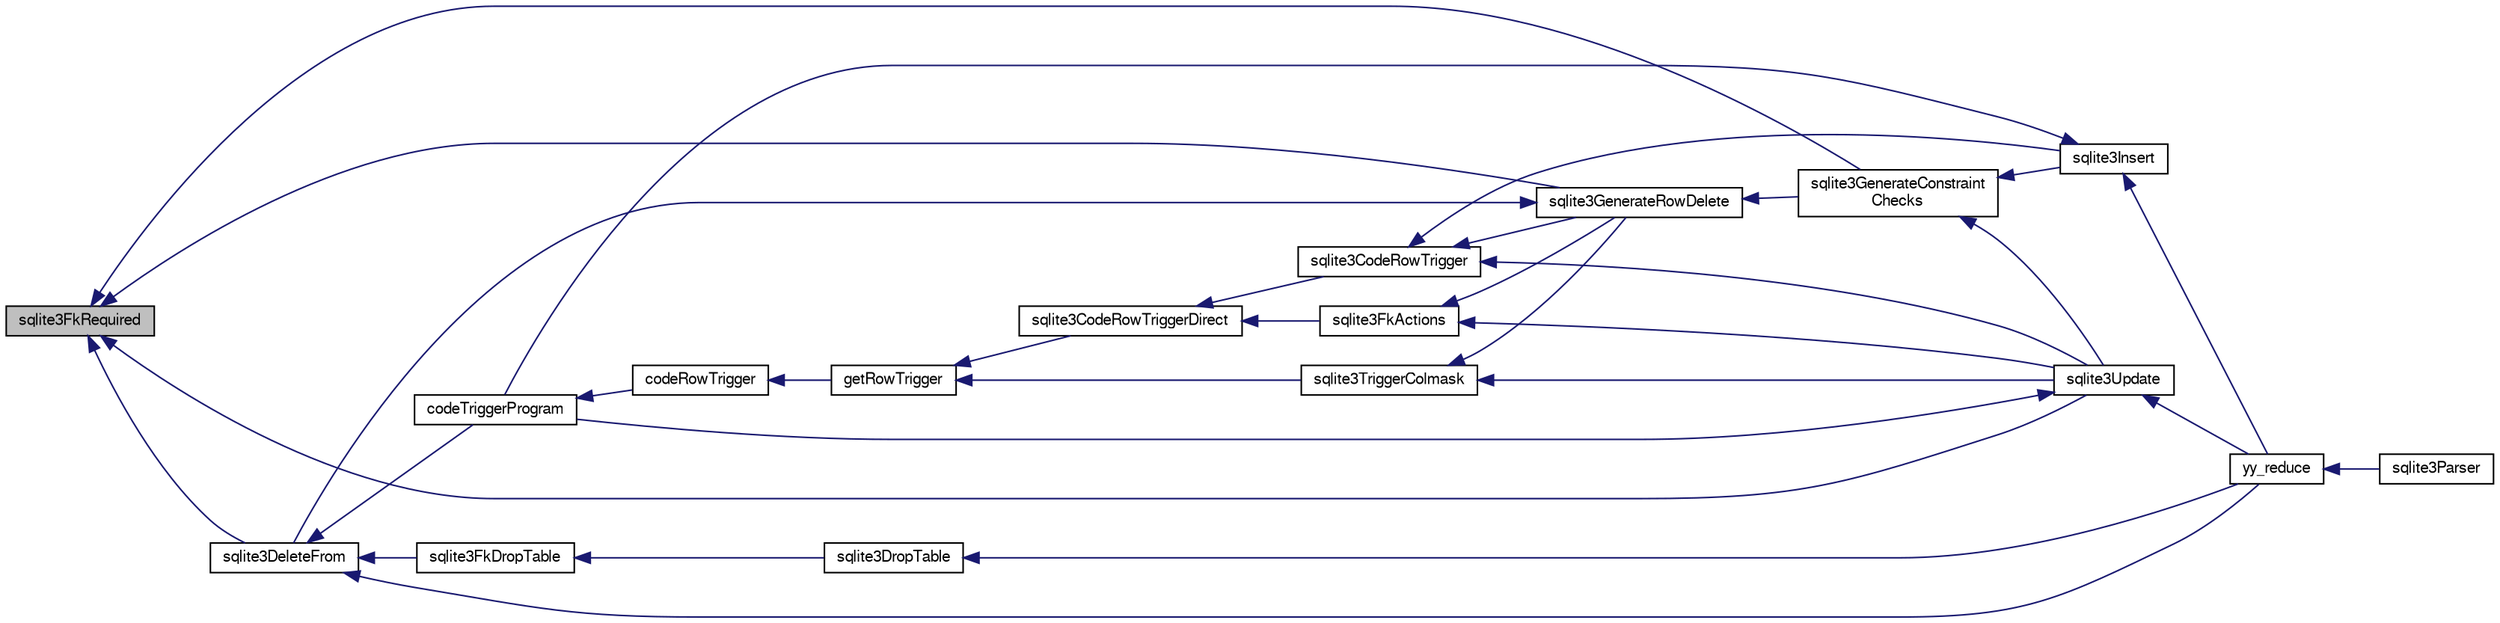 digraph "sqlite3FkRequired"
{
  edge [fontname="FreeSans",fontsize="10",labelfontname="FreeSans",labelfontsize="10"];
  node [fontname="FreeSans",fontsize="10",shape=record];
  rankdir="LR";
  Node549662 [label="sqlite3FkRequired",height=0.2,width=0.4,color="black", fillcolor="grey75", style="filled", fontcolor="black"];
  Node549662 -> Node549663 [dir="back",color="midnightblue",fontsize="10",style="solid",fontname="FreeSans"];
  Node549663 [label="sqlite3DeleteFrom",height=0.2,width=0.4,color="black", fillcolor="white", style="filled",URL="$sqlite3_8c.html#ab9b4b45349188b49eabb23f94608a091"];
  Node549663 -> Node549664 [dir="back",color="midnightblue",fontsize="10",style="solid",fontname="FreeSans"];
  Node549664 [label="sqlite3FkDropTable",height=0.2,width=0.4,color="black", fillcolor="white", style="filled",URL="$sqlite3_8c.html#a1218c6fc74e89152ceaa4760e82f5ef9"];
  Node549664 -> Node549665 [dir="back",color="midnightblue",fontsize="10",style="solid",fontname="FreeSans"];
  Node549665 [label="sqlite3DropTable",height=0.2,width=0.4,color="black", fillcolor="white", style="filled",URL="$sqlite3_8c.html#a5534f77364b5568783c0e50db3c9defb"];
  Node549665 -> Node549666 [dir="back",color="midnightblue",fontsize="10",style="solid",fontname="FreeSans"];
  Node549666 [label="yy_reduce",height=0.2,width=0.4,color="black", fillcolor="white", style="filled",URL="$sqlite3_8c.html#a7c419a9b25711c666a9a2449ef377f14"];
  Node549666 -> Node549667 [dir="back",color="midnightblue",fontsize="10",style="solid",fontname="FreeSans"];
  Node549667 [label="sqlite3Parser",height=0.2,width=0.4,color="black", fillcolor="white", style="filled",URL="$sqlite3_8c.html#a0327d71a5fabe0b6a343d78a2602e72a"];
  Node549663 -> Node549668 [dir="back",color="midnightblue",fontsize="10",style="solid",fontname="FreeSans"];
  Node549668 [label="codeTriggerProgram",height=0.2,width=0.4,color="black", fillcolor="white", style="filled",URL="$sqlite3_8c.html#a120801f59d9281d201d2ff4b2606836e"];
  Node549668 -> Node549669 [dir="back",color="midnightblue",fontsize="10",style="solid",fontname="FreeSans"];
  Node549669 [label="codeRowTrigger",height=0.2,width=0.4,color="black", fillcolor="white", style="filled",URL="$sqlite3_8c.html#a463cea5aaaf388b560b206570a0022fc"];
  Node549669 -> Node549670 [dir="back",color="midnightblue",fontsize="10",style="solid",fontname="FreeSans"];
  Node549670 [label="getRowTrigger",height=0.2,width=0.4,color="black", fillcolor="white", style="filled",URL="$sqlite3_8c.html#a69626ef20b540d1a2b19cf56f3f45689"];
  Node549670 -> Node549671 [dir="back",color="midnightblue",fontsize="10",style="solid",fontname="FreeSans"];
  Node549671 [label="sqlite3CodeRowTriggerDirect",height=0.2,width=0.4,color="black", fillcolor="white", style="filled",URL="$sqlite3_8c.html#ad92829f9001bcf89a0299dad5a48acd4"];
  Node549671 -> Node549672 [dir="back",color="midnightblue",fontsize="10",style="solid",fontname="FreeSans"];
  Node549672 [label="sqlite3FkActions",height=0.2,width=0.4,color="black", fillcolor="white", style="filled",URL="$sqlite3_8c.html#a39159bd1623724946c22355ba7f3ef90"];
  Node549672 -> Node549673 [dir="back",color="midnightblue",fontsize="10",style="solid",fontname="FreeSans"];
  Node549673 [label="sqlite3GenerateRowDelete",height=0.2,width=0.4,color="black", fillcolor="white", style="filled",URL="$sqlite3_8c.html#a2c76cbf3027fc18fdbb8cb4cd96b77d9"];
  Node549673 -> Node549663 [dir="back",color="midnightblue",fontsize="10",style="solid",fontname="FreeSans"];
  Node549673 -> Node549674 [dir="back",color="midnightblue",fontsize="10",style="solid",fontname="FreeSans"];
  Node549674 [label="sqlite3GenerateConstraint\lChecks",height=0.2,width=0.4,color="black", fillcolor="white", style="filled",URL="$sqlite3_8c.html#aef639c1e6a0c0a67ca6e7690ad931bd2"];
  Node549674 -> Node549675 [dir="back",color="midnightblue",fontsize="10",style="solid",fontname="FreeSans"];
  Node549675 [label="sqlite3Insert",height=0.2,width=0.4,color="black", fillcolor="white", style="filled",URL="$sqlite3_8c.html#a5b17c9c2000bae6bdff8e6be48d7dc2b"];
  Node549675 -> Node549668 [dir="back",color="midnightblue",fontsize="10",style="solid",fontname="FreeSans"];
  Node549675 -> Node549666 [dir="back",color="midnightblue",fontsize="10",style="solid",fontname="FreeSans"];
  Node549674 -> Node549676 [dir="back",color="midnightblue",fontsize="10",style="solid",fontname="FreeSans"];
  Node549676 [label="sqlite3Update",height=0.2,width=0.4,color="black", fillcolor="white", style="filled",URL="$sqlite3_8c.html#ac5aa67c46e8cc8174566fabe6809fafa"];
  Node549676 -> Node549668 [dir="back",color="midnightblue",fontsize="10",style="solid",fontname="FreeSans"];
  Node549676 -> Node549666 [dir="back",color="midnightblue",fontsize="10",style="solid",fontname="FreeSans"];
  Node549672 -> Node549676 [dir="back",color="midnightblue",fontsize="10",style="solid",fontname="FreeSans"];
  Node549671 -> Node549677 [dir="back",color="midnightblue",fontsize="10",style="solid",fontname="FreeSans"];
  Node549677 [label="sqlite3CodeRowTrigger",height=0.2,width=0.4,color="black", fillcolor="white", style="filled",URL="$sqlite3_8c.html#a37f21393c74de4d01b16761ee9abacd9"];
  Node549677 -> Node549673 [dir="back",color="midnightblue",fontsize="10",style="solid",fontname="FreeSans"];
  Node549677 -> Node549675 [dir="back",color="midnightblue",fontsize="10",style="solid",fontname="FreeSans"];
  Node549677 -> Node549676 [dir="back",color="midnightblue",fontsize="10",style="solid",fontname="FreeSans"];
  Node549670 -> Node549678 [dir="back",color="midnightblue",fontsize="10",style="solid",fontname="FreeSans"];
  Node549678 [label="sqlite3TriggerColmask",height=0.2,width=0.4,color="black", fillcolor="white", style="filled",URL="$sqlite3_8c.html#acace8e99e37ae5e84ea03c65e820c540"];
  Node549678 -> Node549673 [dir="back",color="midnightblue",fontsize="10",style="solid",fontname="FreeSans"];
  Node549678 -> Node549676 [dir="back",color="midnightblue",fontsize="10",style="solid",fontname="FreeSans"];
  Node549663 -> Node549666 [dir="back",color="midnightblue",fontsize="10",style="solid",fontname="FreeSans"];
  Node549662 -> Node549673 [dir="back",color="midnightblue",fontsize="10",style="solid",fontname="FreeSans"];
  Node549662 -> Node549674 [dir="back",color="midnightblue",fontsize="10",style="solid",fontname="FreeSans"];
  Node549662 -> Node549676 [dir="back",color="midnightblue",fontsize="10",style="solid",fontname="FreeSans"];
}
